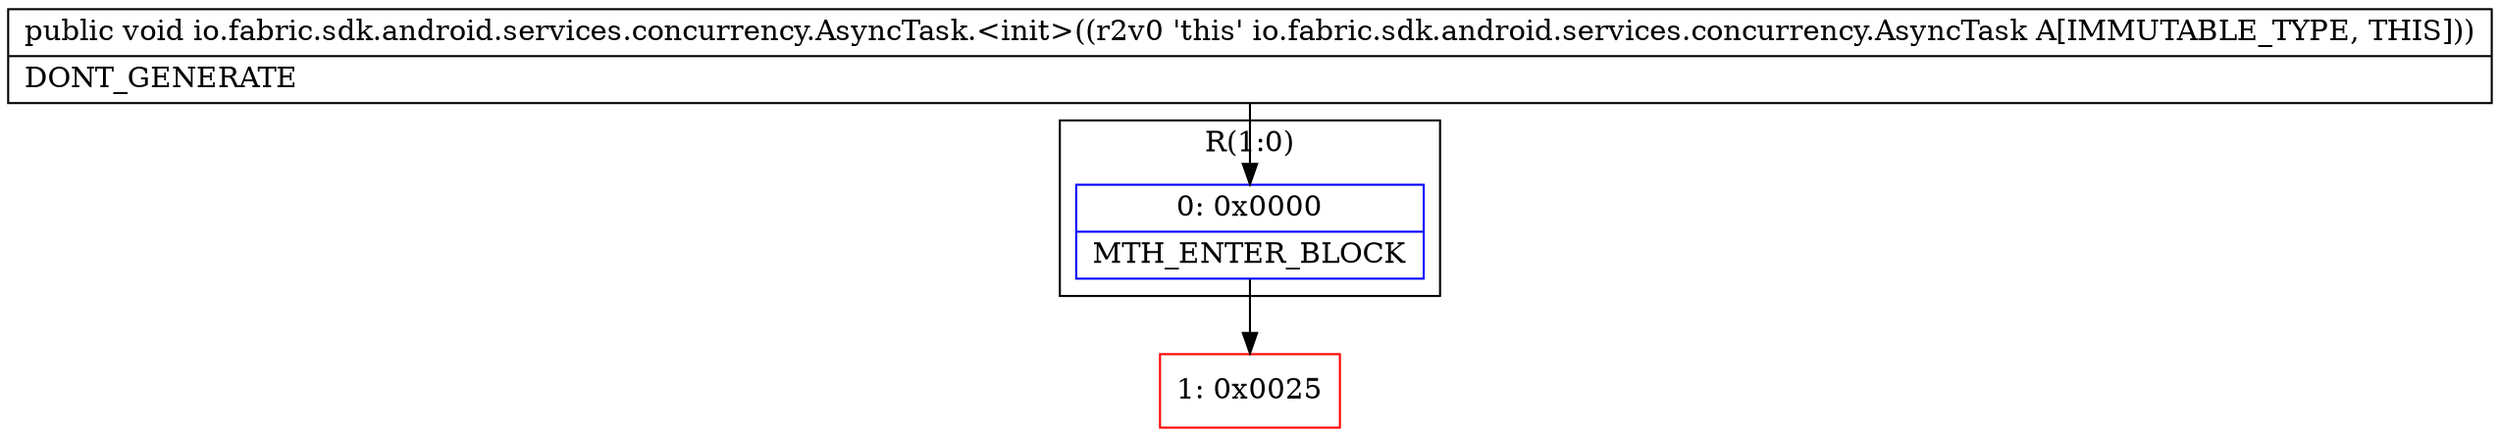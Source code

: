 digraph "CFG forio.fabric.sdk.android.services.concurrency.AsyncTask.\<init\>()V" {
subgraph cluster_Region_1320826307 {
label = "R(1:0)";
node [shape=record,color=blue];
Node_0 [shape=record,label="{0\:\ 0x0000|MTH_ENTER_BLOCK\l}"];
}
Node_1 [shape=record,color=red,label="{1\:\ 0x0025}"];
MethodNode[shape=record,label="{public void io.fabric.sdk.android.services.concurrency.AsyncTask.\<init\>((r2v0 'this' io.fabric.sdk.android.services.concurrency.AsyncTask A[IMMUTABLE_TYPE, THIS]))  | DONT_GENERATE\l}"];
MethodNode -> Node_0;
Node_0 -> Node_1;
}


